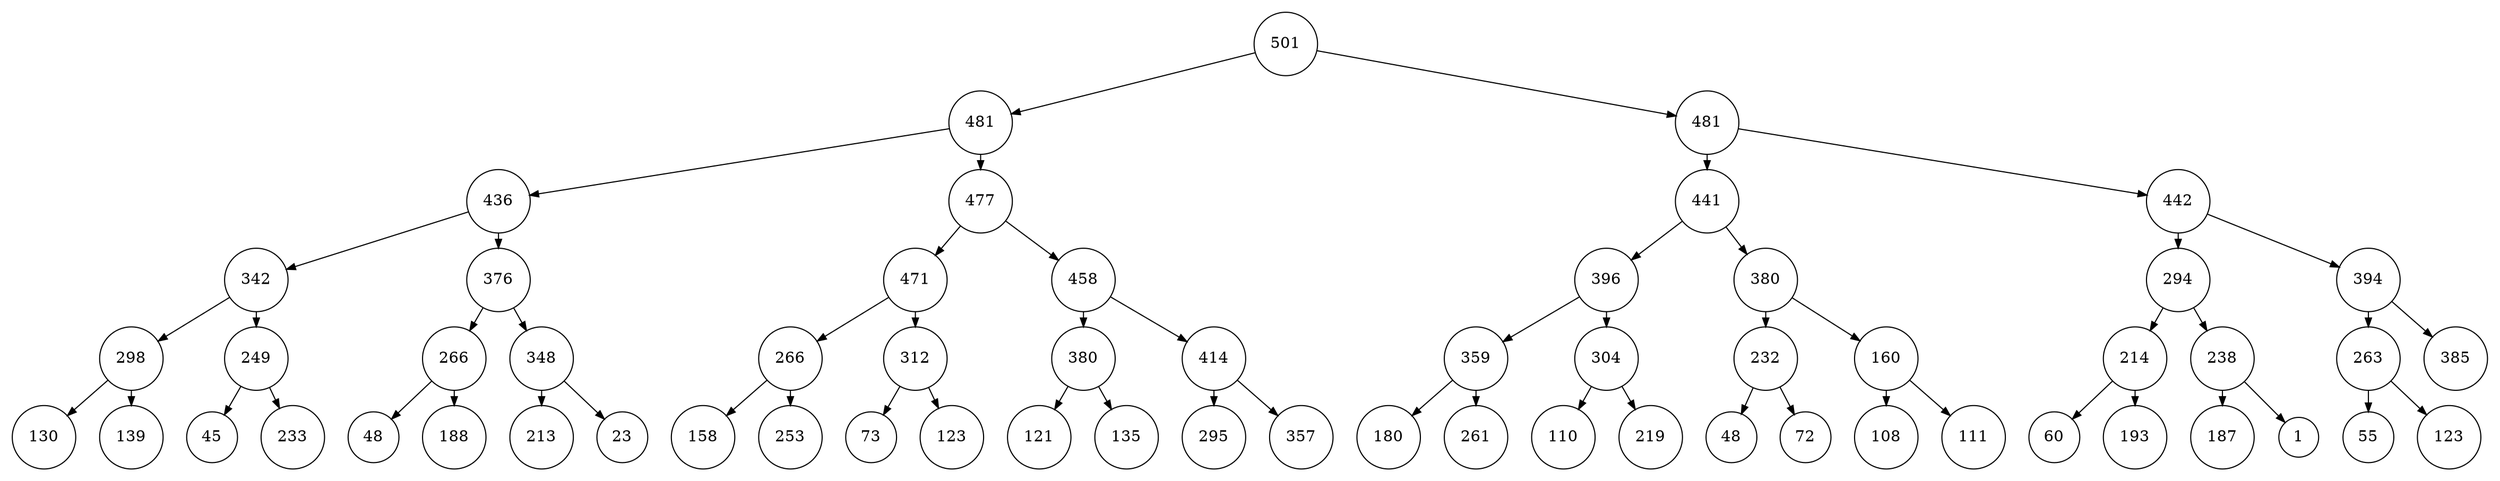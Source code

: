 
    digraph G {
    nodesep=0.3;
    ranksep=0.2;
    margin=0.1;
    node [shape=circle];
    edge [arrowsize=0.8];
    1 -> 2[side=left];
1 -> 3;
2 -> 4[side=left];
2 -> 5;
3 -> 6[side=left];
3 -> 7;
4 -> 8[side=left];
4 -> 9;
5 -> 10[side=left];
5 -> 11;
6 -> 12[side=left];
6 -> 13;
7 -> 14[side=left];
7 -> 15;
8 -> 16[side=left];
8 -> 17;
9 -> 18[side=left];
9 -> 19;
10 -> 20[side=left];
10 -> 21;
11 -> 22[side=left];
11 -> 23;
12 -> 24[side=left];
12 -> 25;
13 -> 26[side=left];
13 -> 27;
14 -> 28[side=left];
14 -> 29;
15 -> 30[side=left];
15 -> 31;
16 -> 32[side=left];
16 -> 33;
17 -> 34[side=left];
17 -> 35;
18 -> 36[side=left];
18 -> 37;
19 -> 38[side=left];
19 -> 39;
20 -> 40[side=left];
20 -> 41;
21 -> 42[side=left];
21 -> 43;
22 -> 44[side=left];
22 -> 45;
23 -> 46[side=left];
23 -> 47;
24 -> 48[side=left];
24 -> 49;
25 -> 50[side=left];
25 -> 51;
26 -> 52[side=left];
26 -> 53;
27 -> 54[side=left];
27 -> 55;
28 -> 56[side=left];
28 -> 57;
29 -> 58[side=left];
29 -> 59;
30 -> 60[side=left];
30 -> 61;
1[label="501"]
2[label="481"]
3[label="481"]
4[label="436"]
5[label="477"]
6[label="441"]
7[label="442"]
8[label="342"]
9[label="376"]
10[label="471"]
11[label="458"]
12[label="396"]
13[label="380"]
14[label="294"]
15[label="394"]
16[label="298"]
17[label="249"]
18[label="266"]
19[label="348"]
20[label="266"]
21[label="312"]
22[label="380"]
23[label="414"]
24[label="359"]
25[label="304"]
26[label="232"]
27[label="160"]
28[label="214"]
29[label="238"]
30[label="263"]
31[label="385"]
32[label="130"]
33[label="139"]
34[label="45"]
35[label="233"]
36[label="48"]
37[label="188"]
38[label="213"]
39[label="23"]
40[label="158"]
41[label="253"]
42[label="73"]
43[label="123"]
44[label="121"]
45[label="135"]
46[label="295"]
47[label="357"]
48[label="180"]
49[label="261"]
50[label="110"]
51[label="219"]
52[label="48"]
53[label="72"]
54[label="108"]
55[label="111"]
56[label="60"]
57[label="193"]
58[label="187"]
59[label="1"]
60[label="55"]
61[label="123"]}